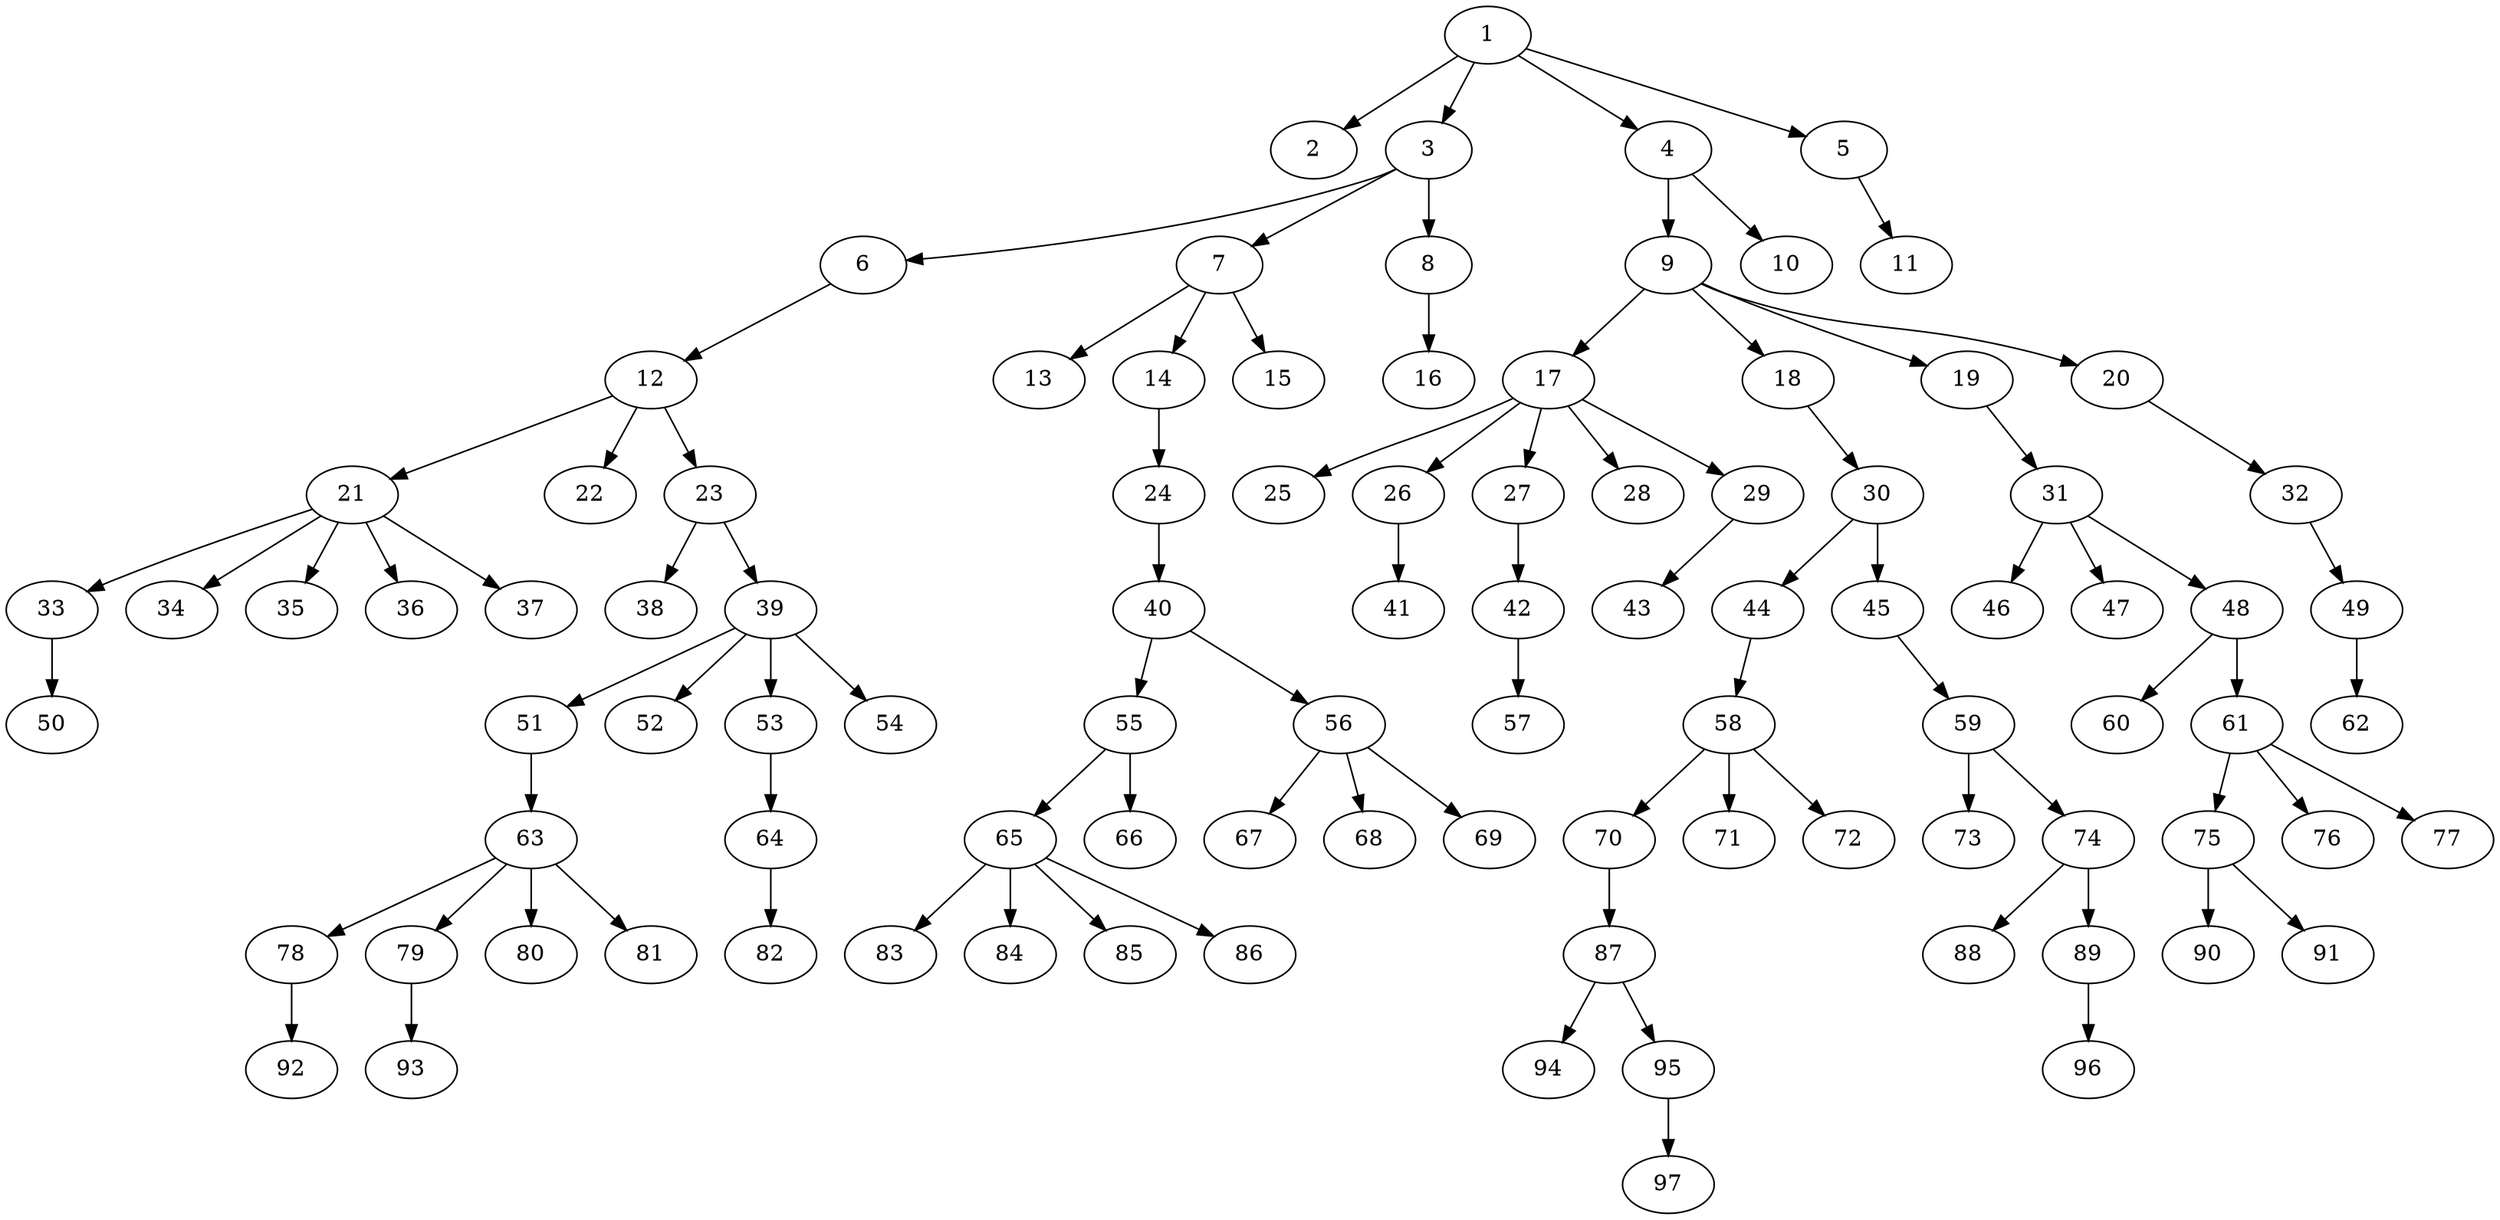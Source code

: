 digraph {139692224639608 [label=" 1 "];
139692224639664 [label=" 2 "];
139692224639608->139692224639664;
139692224639720 [label=" 3 "];
139692224639776 [label=" 6 "];
139692224639832 [label=" 12 "];
139692224639888 [label=" 21 "];
139692224639944 [label=" 33 "];
139692224640000 [label=" 50 "];
139692224639944->139692224640000;
139692224639888->139692224639944;
139692224640056 [label=" 34 "];
139692224639888->139692224640056;
139692224640112 [label=" 35 "];
139692224639888->139692224640112;
139692224640168 [label=" 36 "];
139692224639888->139692224640168;
139692224640224 [label=" 37 "];
139692224639888->139692224640224;
139692224639832->139692224639888;
139692224640280 [label=" 22 "];
139692224639832->139692224640280;
139692224640336 [label=" 23 "];
139692224640392 [label=" 38 "];
139692224640336->139692224640392;
139692224640448 [label=" 39 "];
139692224640504 [label=" 51 "];
139692224640560 [label=" 63 "];
139692224640616 [label=" 78 "];
139692224640672 [label=" 92 "];
139692224640616->139692224640672;
139692224640560->139692224640616;
139692224640728 [label=" 79 "];
139692224640784 [label=" 93 "];
139692224640728->139692224640784;
139692224640560->139692224640728;
139692224640840 [label=" 80 "];
139692224640560->139692224640840;
139692224640896 [label=" 81 "];
139692224640560->139692224640896;
139692224640504->139692224640560;
139692224640448->139692224640504;
139692224640952 [label=" 52 "];
139692224640448->139692224640952;
139692224641008 [label=" 53 "];
139692224641064 [label=" 64 "];
139692224641120 [label=" 82 "];
139692224641064->139692224641120;
139692224641008->139692224641064;
139692224640448->139692224641008;
139692224641176 [label=" 54 "];
139692224640448->139692224641176;
139692224640336->139692224640448;
139692224639832->139692224640336;
139692224639776->139692224639832;
139692224639720->139692224639776;
139692224641232 [label=" 7 "];
139692224641288 [label=" 13 "];
139692224641232->139692224641288;
139692224641344 [label=" 14 "];
139692224641400 [label=" 24 "];
139692224641456 [label=" 40 "];
139692224641512 [label=" 55 "];
139692224641568 [label=" 65 "];
139692224641624 [label=" 83 "];
139692224641568->139692224641624;
139692224641680 [label=" 84 "];
139692224641568->139692224641680;
139692224641736 [label=" 85 "];
139692224641568->139692224641736;
139692224641792 [label=" 86 "];
139692224641568->139692224641792;
139692224641512->139692224641568;
139692224641848 [label=" 66 "];
139692224641512->139692224641848;
139692224641456->139692224641512;
139692224641904 [label=" 56 "];
139692224641960 [label=" 67 "];
139692224641904->139692224641960;
139692224642016 [label=" 68 "];
139692224641904->139692224642016;
139692224642072 [label=" 69 "];
139692224641904->139692224642072;
139692224641456->139692224641904;
139692224641400->139692224641456;
139692224641344->139692224641400;
139692224641232->139692224641344;
139692224642128 [label=" 15 "];
139692224641232->139692224642128;
139692224639720->139692224641232;
139692224642184 [label=" 8 "];
139692224642240 [label=" 16 "];
139692224642184->139692224642240;
139692224639720->139692224642184;
139692224639608->139692224639720;
139692224642296 [label=" 4 "];
139692224642352 [label=" 9 "];
139692224642408 [label=" 17 "];
139692224642464 [label=" 25 "];
139692224642408->139692224642464;
139692224642520 [label=" 26 "];
139692224642576 [label=" 41 "];
139692224642520->139692224642576;
139692224642408->139692224642520;
139692224642632 [label=" 27 "];
139692224642688 [label=" 42 "];
139692224642744 [label=" 57 "];
139692224642688->139692224642744;
139692224642632->139692224642688;
139692224642408->139692224642632;
139692224642800 [label=" 28 "];
139692224642408->139692224642800;
139692224642856 [label=" 29 "];
139692224642912 [label=" 43 "];
139692224642856->139692224642912;
139692224642408->139692224642856;
139692224642352->139692224642408;
139692224642968 [label=" 18 "];
139692224643024 [label=" 30 "];
139692224528456 [label=" 44 "];
139692224528512 [label=" 58 "];
139692224528568 [label=" 70 "];
139692224528624 [label=" 87 "];
139692224528680 [label=" 94 "];
139692224528624->139692224528680;
139692224528736 [label=" 95 "];
139692224528792 [label=" 97 "];
139692224528736->139692224528792;
139692224528624->139692224528736;
139692224528568->139692224528624;
139692224528512->139692224528568;
139692224528848 [label=" 71 "];
139692224528512->139692224528848;
139692224528904 [label=" 72 "];
139692224528512->139692224528904;
139692224528456->139692224528512;
139692224643024->139692224528456;
139692224528960 [label=" 45 "];
139692224529016 [label=" 59 "];
139692224529072 [label=" 73 "];
139692224529016->139692224529072;
139692224529128 [label=" 74 "];
139692224529184 [label=" 88 "];
139692224529128->139692224529184;
139692224529240 [label=" 89 "];
139692224529296 [label=" 96 "];
139692224529240->139692224529296;
139692224529128->139692224529240;
139692224529016->139692224529128;
139692224528960->139692224529016;
139692224643024->139692224528960;
139692224642968->139692224643024;
139692224642352->139692224642968;
139692224529352 [label=" 19 "];
139692224529408 [label=" 31 "];
139692224529464 [label=" 46 "];
139692224529408->139692224529464;
139692224529520 [label=" 47 "];
139692224529408->139692224529520;
139692224529576 [label=" 48 "];
139692224529632 [label=" 60 "];
139692224529576->139692224529632;
139692224529688 [label=" 61 "];
139692224529744 [label=" 75 "];
139692224529800 [label=" 90 "];
139692224529744->139692224529800;
139692224529856 [label=" 91 "];
139692224529744->139692224529856;
139692224529688->139692224529744;
139692224529912 [label=" 76 "];
139692224529688->139692224529912;
139692224529968 [label=" 77 "];
139692224529688->139692224529968;
139692224529576->139692224529688;
139692224529408->139692224529576;
139692224529352->139692224529408;
139692224642352->139692224529352;
139692224530024 [label=" 20 "];
139692224530080 [label=" 32 "];
139692224530136 [label=" 49 "];
139692224530192 [label=" 62 "];
139692224530136->139692224530192;
139692224530080->139692224530136;
139692224530024->139692224530080;
139692224642352->139692224530024;
139692224642296->139692224642352;
139692224530248 [label=" 10 "];
139692224642296->139692224530248;
139692224639608->139692224642296;
139692224530304 [label=" 5 "];
139692224530360 [label=" 11 "];
139692224530304->139692224530360;
139692224639608->139692224530304;
}